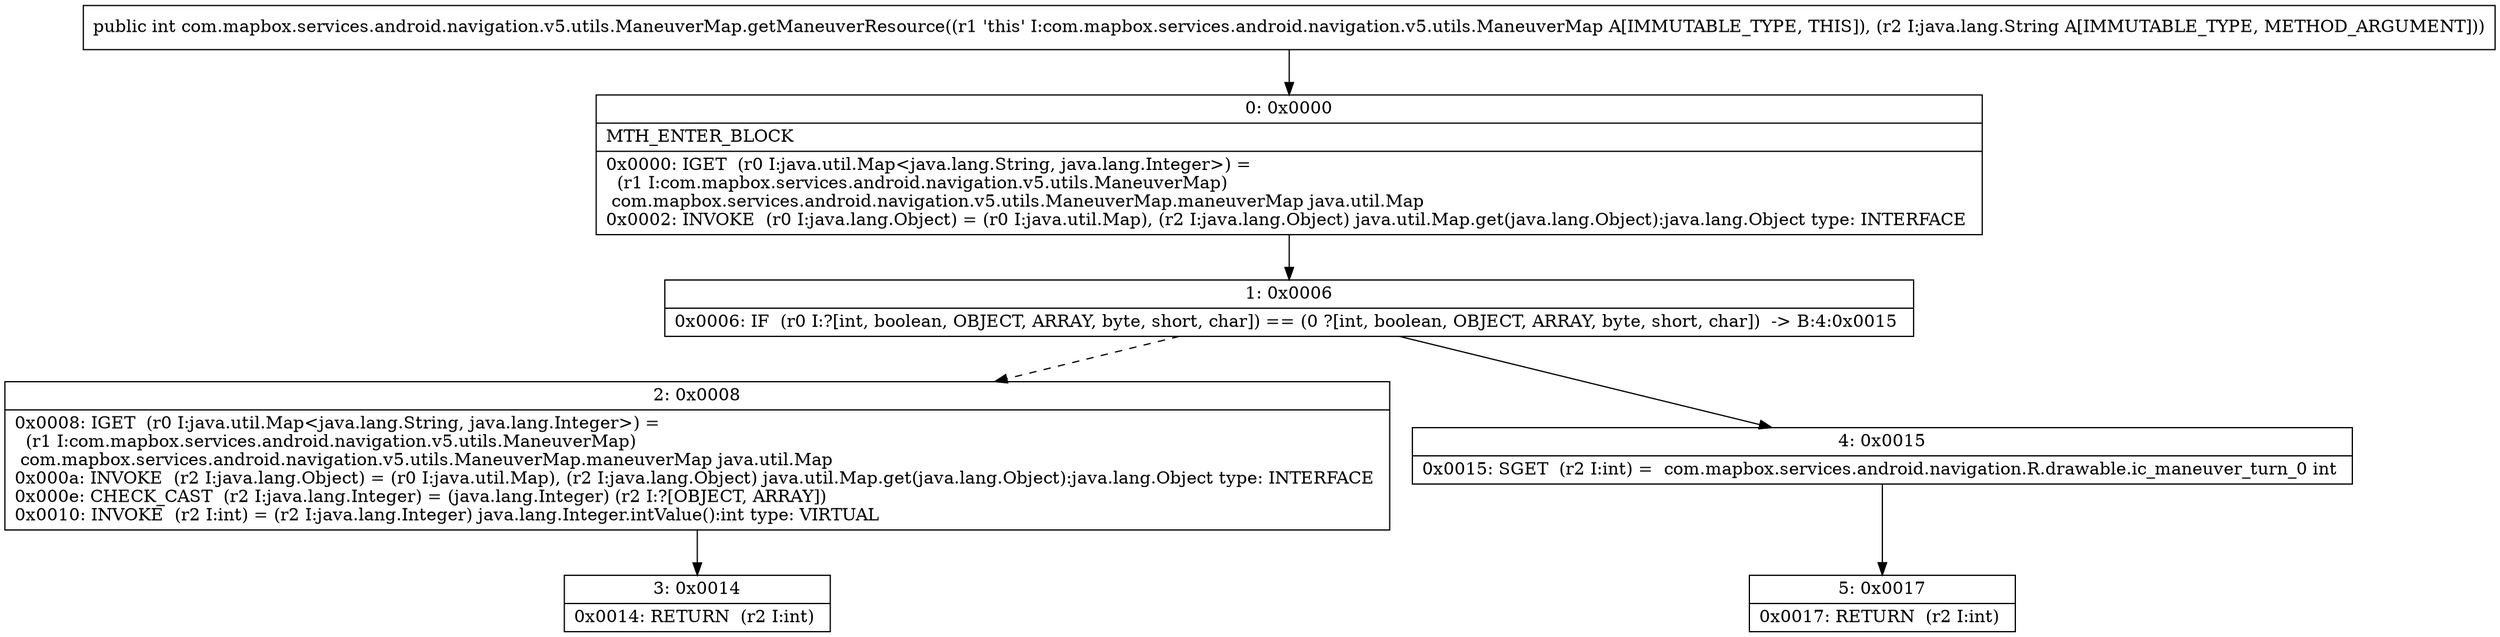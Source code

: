 digraph "CFG forcom.mapbox.services.android.navigation.v5.utils.ManeuverMap.getManeuverResource(Ljava\/lang\/String;)I" {
Node_0 [shape=record,label="{0\:\ 0x0000|MTH_ENTER_BLOCK\l|0x0000: IGET  (r0 I:java.util.Map\<java.lang.String, java.lang.Integer\>) = \l  (r1 I:com.mapbox.services.android.navigation.v5.utils.ManeuverMap)\l com.mapbox.services.android.navigation.v5.utils.ManeuverMap.maneuverMap java.util.Map \l0x0002: INVOKE  (r0 I:java.lang.Object) = (r0 I:java.util.Map), (r2 I:java.lang.Object) java.util.Map.get(java.lang.Object):java.lang.Object type: INTERFACE \l}"];
Node_1 [shape=record,label="{1\:\ 0x0006|0x0006: IF  (r0 I:?[int, boolean, OBJECT, ARRAY, byte, short, char]) == (0 ?[int, boolean, OBJECT, ARRAY, byte, short, char])  \-\> B:4:0x0015 \l}"];
Node_2 [shape=record,label="{2\:\ 0x0008|0x0008: IGET  (r0 I:java.util.Map\<java.lang.String, java.lang.Integer\>) = \l  (r1 I:com.mapbox.services.android.navigation.v5.utils.ManeuverMap)\l com.mapbox.services.android.navigation.v5.utils.ManeuverMap.maneuverMap java.util.Map \l0x000a: INVOKE  (r2 I:java.lang.Object) = (r0 I:java.util.Map), (r2 I:java.lang.Object) java.util.Map.get(java.lang.Object):java.lang.Object type: INTERFACE \l0x000e: CHECK_CAST  (r2 I:java.lang.Integer) = (java.lang.Integer) (r2 I:?[OBJECT, ARRAY]) \l0x0010: INVOKE  (r2 I:int) = (r2 I:java.lang.Integer) java.lang.Integer.intValue():int type: VIRTUAL \l}"];
Node_3 [shape=record,label="{3\:\ 0x0014|0x0014: RETURN  (r2 I:int) \l}"];
Node_4 [shape=record,label="{4\:\ 0x0015|0x0015: SGET  (r2 I:int) =  com.mapbox.services.android.navigation.R.drawable.ic_maneuver_turn_0 int \l}"];
Node_5 [shape=record,label="{5\:\ 0x0017|0x0017: RETURN  (r2 I:int) \l}"];
MethodNode[shape=record,label="{public int com.mapbox.services.android.navigation.v5.utils.ManeuverMap.getManeuverResource((r1 'this' I:com.mapbox.services.android.navigation.v5.utils.ManeuverMap A[IMMUTABLE_TYPE, THIS]), (r2 I:java.lang.String A[IMMUTABLE_TYPE, METHOD_ARGUMENT])) }"];
MethodNode -> Node_0;
Node_0 -> Node_1;
Node_1 -> Node_2[style=dashed];
Node_1 -> Node_4;
Node_2 -> Node_3;
Node_4 -> Node_5;
}

